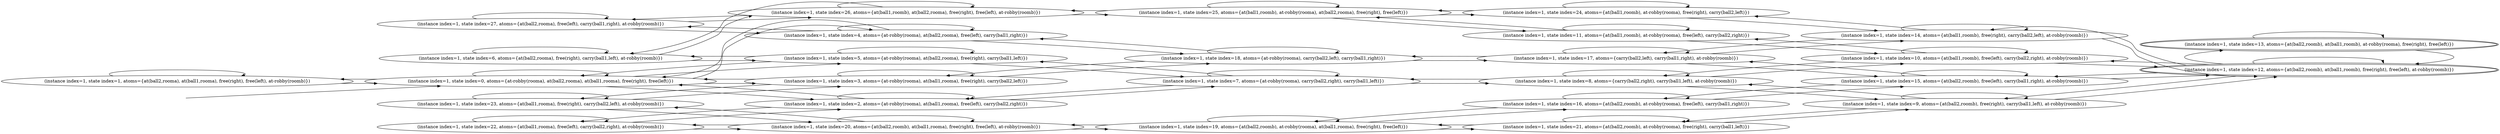digraph {
rankdir="LR"
s1[label="(instance index=1, state index=1, atoms={at(ball2,rooma), at(ball1,rooma), free(right), free(left), at-robby(roomb)})"]
s27[label="(instance index=1, state index=27, atoms={at(ball2,rooma), free(left), carry(ball1,right), at-robby(roomb)})"]
s23[label="(instance index=1, state index=23, atoms={at(ball1,rooma), free(right), carry(ball2,left), at-robby(roomb)})"]
s6[label="(instance index=1, state index=6, atoms={at(ball2,rooma), free(right), carry(ball1,left), at-robby(roomb)})"]
s22[label="(instance index=1, state index=22, atoms={at(ball1,rooma), free(left), carry(ball2,right), at-robby(roomb)})"]
s0[label="(instance index=1, state index=0, atoms={at-robby(rooma), at(ball2,rooma), at(ball1,rooma), free(right), free(left)})"]
s4[label="(instance index=1, state index=4, atoms={at-robby(rooma), at(ball2,rooma), free(left), carry(ball1,right)})"]
s3[label="(instance index=1, state index=3, atoms={at-robby(rooma), at(ball1,rooma), free(right), carry(ball2,left)})"]
s26[label="(instance index=1, state index=26, atoms={at(ball1,roomb), at(ball2,rooma), free(right), free(left), at-robby(roomb)})"]
s20[label="(instance index=1, state index=20, atoms={at(ball2,roomb), at(ball1,rooma), free(right), free(left), at-robby(roomb)})"]
s5[label="(instance index=1, state index=5, atoms={at-robby(rooma), at(ball2,rooma), free(right), carry(ball1,left)})"]
s2[label="(instance index=1, state index=2, atoms={at-robby(rooma), at(ball1,rooma), free(left), carry(ball2,right)})"]
s18[label="(instance index=1, state index=18, atoms={at-robby(rooma), carry(ball2,left), carry(ball1,right)})"]
s25[label="(instance index=1, state index=25, atoms={at(ball1,roomb), at-robby(rooma), at(ball2,rooma), free(right), free(left)})"]
s19[label="(instance index=1, state index=19, atoms={at(ball2,roomb), at-robby(rooma), at(ball1,rooma), free(right), free(left)})"]
s7[label="(instance index=1, state index=7, atoms={at-robby(rooma), carry(ball2,right), carry(ball1,left)})"]
s8[label="(instance index=1, state index=8, atoms={carry(ball2,right), carry(ball1,left), at-robby(roomb)})"]
s21[label="(instance index=1, state index=21, atoms={at(ball2,roomb), at-robby(rooma), free(right), carry(ball1,left)})"]
s11[label="(instance index=1, state index=11, atoms={at(ball1,roomb), at-robby(rooma), free(left), carry(ball2,right)})"]
s24[label="(instance index=1, state index=24, atoms={at(ball1,roomb), at-robby(rooma), free(right), carry(ball2,left)})"]
s17[label="(instance index=1, state index=17, atoms={carry(ball2,left), carry(ball1,right), at-robby(roomb)})"]
s16[label="(instance index=1, state index=16, atoms={at(ball2,roomb), at-robby(rooma), free(left), carry(ball1,right)})"]
s9[label="(instance index=1, state index=9, atoms={at(ball2,roomb), free(right), carry(ball1,left), at-robby(roomb)})"]
s10[label="(instance index=1, state index=10, atoms={at(ball1,roomb), free(left), carry(ball2,right), at-robby(roomb)})"]
s14[label="(instance index=1, state index=14, atoms={at(ball1,roomb), free(right), carry(ball2,left), at-robby(roomb)})"]
s15[label="(instance index=1, state index=15, atoms={at(ball2,roomb), free(left), carry(ball1,right), at-robby(roomb)})"]
s13[peripheries=2,label="(instance index=1, state index=13, atoms={at(ball2,roomb), at(ball1,roomb), at-robby(rooma), free(right), free(left)})"]
s12[peripheries=2,label="(instance index=1, state index=12, atoms={at(ball2,roomb), at(ball1,roomb), free(right), free(left), at-robby(roomb)})"]
Dangling [ label = "", style = invis ]
{ rank = same; Dangling }
Dangling -> s0
{ rank = same; s0}
{ rank = same; s27,s23,s6,s22,s0}
{ rank = same; s4,s3,s26,s20,s5,s2}
{ rank = same; s18,s25,s19,s7}
{ rank = same; s8,s21,s11,s24,s17,s16}
{ rank = same; s9,s10,s14,s15}
{ rank = same; s13,s12}
{
s1->s1
s1->s0
}
{
s27->s4
s27->s27
s27->s26
s23->s23
s23->s20
s23->s3
s6->s6
s6->s5
s6->s26
s22->s22
s22->s20
s22->s2
s0->s5
s0->s4
s0->s3
s0->s2
s0->s1
s0->s0
}
{
s4->s4
s4->s27
s4->s18
s4->s0
s3->s23
s3->s3
s3->s18
s3->s0
s26->s27
s26->s6
s26->s26
s26->s25
s20->s23
s20->s22
s20->s20
s20->s19
s5->s7
s5->s6
s5->s5
s5->s0
s2->s7
s2->s22
s2->s2
s2->s0
}
{
s18->s4
s18->s3
s18->s18
s18->s17
s25->s11
s25->s26
s25->s25
s25->s24
s19->s20
s19->s19
s19->s21
s19->s16
s7->s5
s7->s7
s7->s2
s7->s8
}
{
s8->s7
s8->s10
s8->s9
s8->s8
s21->s19
s21->s21
s21->s9
s11->s11
s11->s10
s11->s25
s24->s14
s24->s25
s24->s24
s17->s15
s17->s14
s17->s18
s17->s17
s16->s15
s16->s19
s16->s16
}
{
s9->s21
s9->s12
s9->s9
s9->s8
s10->s12
s10->s11
s10->s10
s10->s8
s14->s12
s14->s17
s14->s14
s14->s24
s15->s15
s15->s12
s15->s17
s15->s16
}
{
s13->s13
s13->s12
s12->s15
s12->s14
s12->s13
s12->s12
s12->s10
s12->s9
}
}
